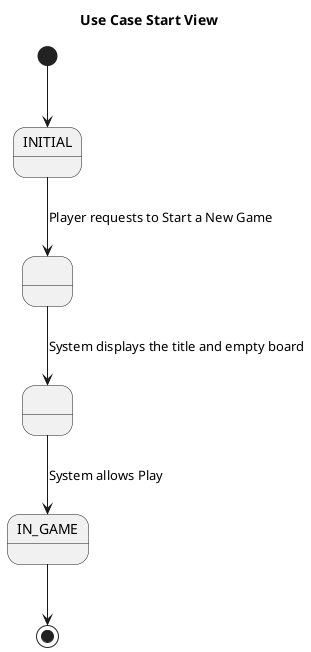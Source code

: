 @startuml UseCaseStartView
title Use Case Start View

state INITIAL
state IN_GAME
state A as " "
state B as " "

[*] --> INITIAL
INITIAL --> A : Player requests to Start a New Game
A --> B : System displays the title and empty board
B --> IN_GAME : System allows Play
IN_GAME --> [*]
@enduml